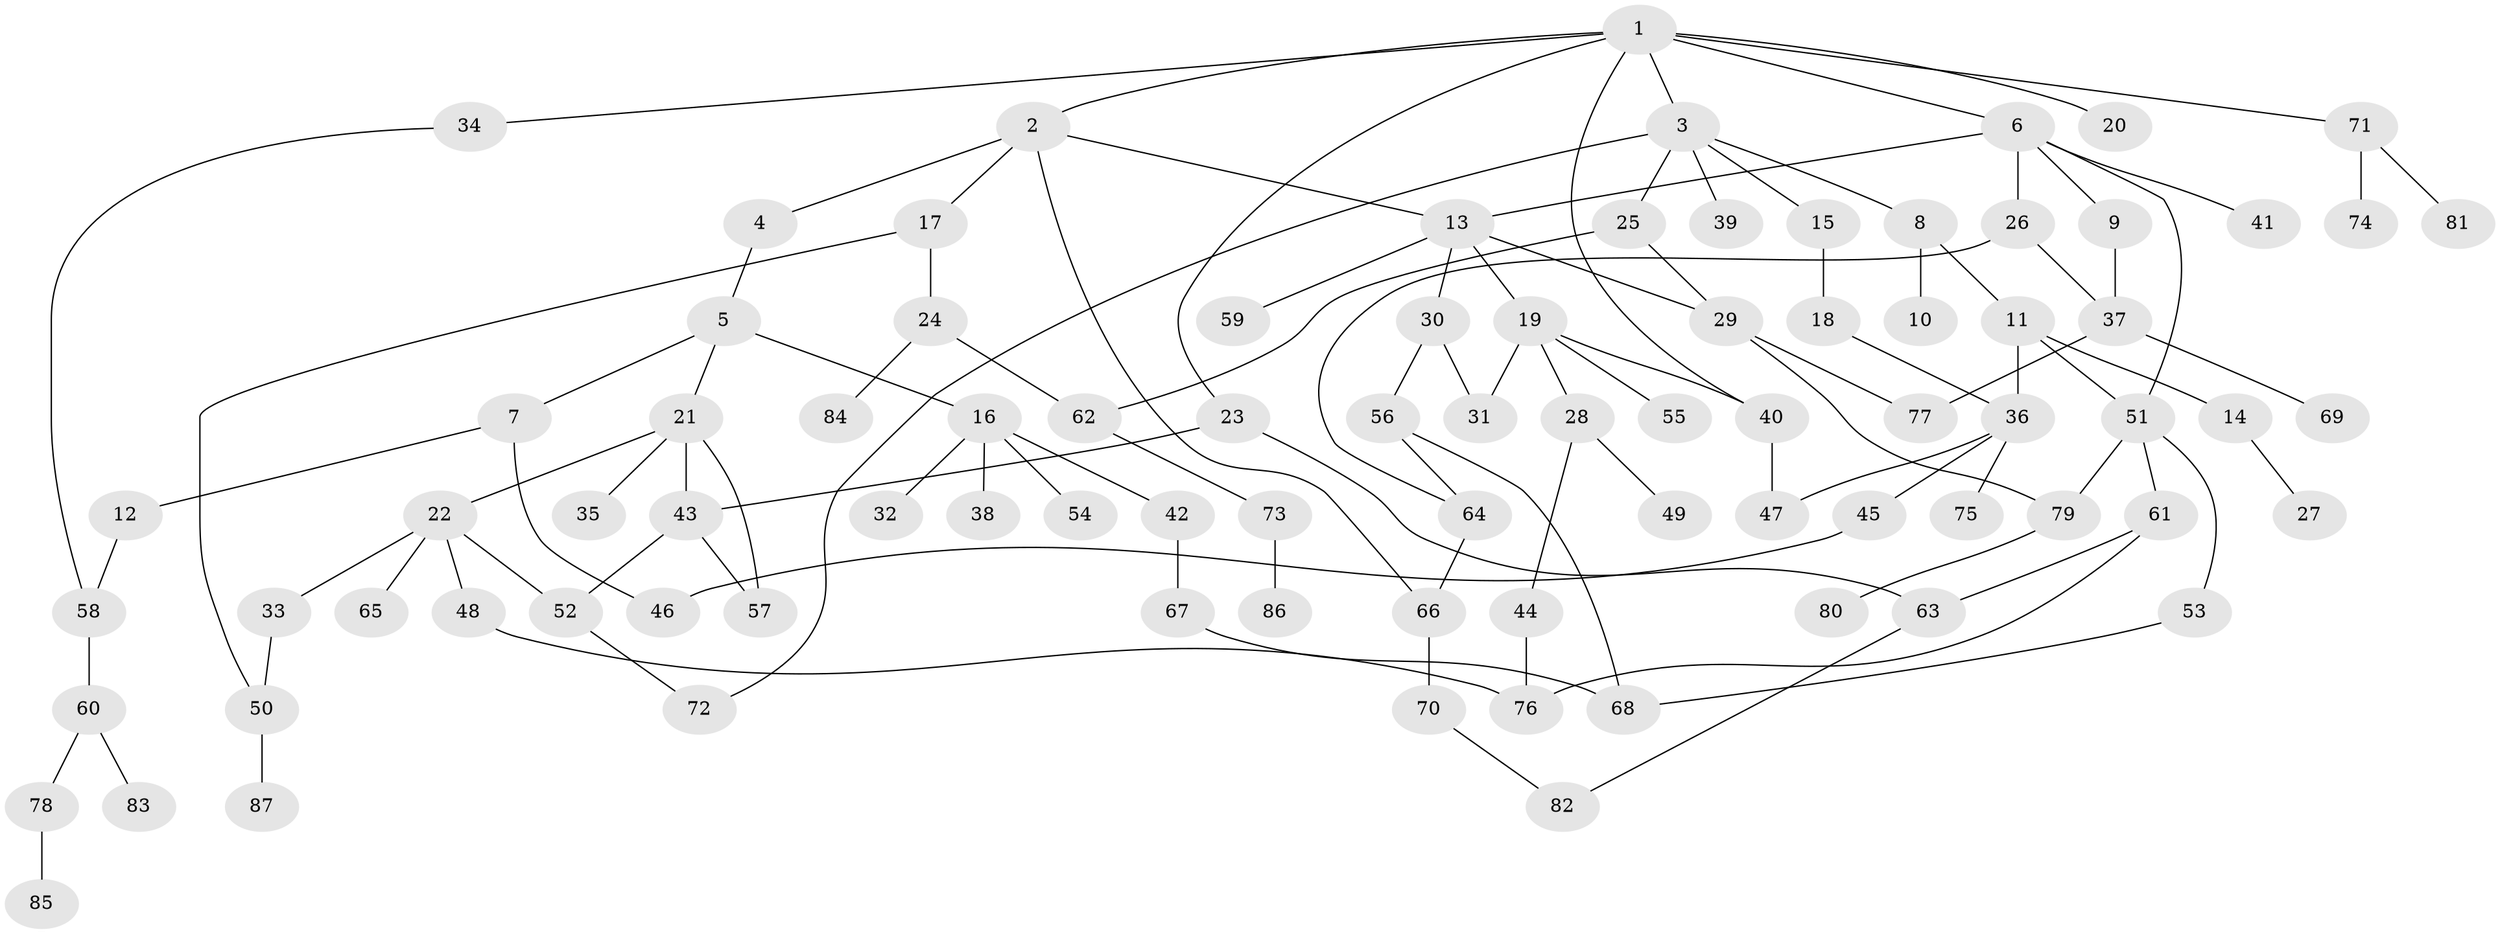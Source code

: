 // coarse degree distribution, {1: 0.47058823529411764, 4: 0.11764705882352941, 2: 0.20588235294117646, 5: 0.058823529411764705, 6: 0.029411764705882353, 8: 0.029411764705882353, 3: 0.029411764705882353, 7: 0.029411764705882353, 12: 0.029411764705882353}
// Generated by graph-tools (version 1.1) at 2025/45/03/04/25 21:45:06]
// undirected, 87 vertices, 112 edges
graph export_dot {
graph [start="1"]
  node [color=gray90,style=filled];
  1;
  2;
  3;
  4;
  5;
  6;
  7;
  8;
  9;
  10;
  11;
  12;
  13;
  14;
  15;
  16;
  17;
  18;
  19;
  20;
  21;
  22;
  23;
  24;
  25;
  26;
  27;
  28;
  29;
  30;
  31;
  32;
  33;
  34;
  35;
  36;
  37;
  38;
  39;
  40;
  41;
  42;
  43;
  44;
  45;
  46;
  47;
  48;
  49;
  50;
  51;
  52;
  53;
  54;
  55;
  56;
  57;
  58;
  59;
  60;
  61;
  62;
  63;
  64;
  65;
  66;
  67;
  68;
  69;
  70;
  71;
  72;
  73;
  74;
  75;
  76;
  77;
  78;
  79;
  80;
  81;
  82;
  83;
  84;
  85;
  86;
  87;
  1 -- 2;
  1 -- 3;
  1 -- 6;
  1 -- 20;
  1 -- 23;
  1 -- 34;
  1 -- 71;
  1 -- 40;
  2 -- 4;
  2 -- 17;
  2 -- 13;
  2 -- 66;
  3 -- 8;
  3 -- 15;
  3 -- 25;
  3 -- 39;
  3 -- 72;
  4 -- 5;
  5 -- 7;
  5 -- 16;
  5 -- 21;
  6 -- 9;
  6 -- 13;
  6 -- 26;
  6 -- 41;
  6 -- 51;
  7 -- 12;
  7 -- 46;
  8 -- 10;
  8 -- 11;
  9 -- 37;
  11 -- 14;
  11 -- 51;
  11 -- 36;
  12 -- 58;
  13 -- 19;
  13 -- 30;
  13 -- 59;
  13 -- 29;
  14 -- 27;
  15 -- 18;
  16 -- 32;
  16 -- 38;
  16 -- 42;
  16 -- 54;
  17 -- 24;
  17 -- 50;
  18 -- 36;
  19 -- 28;
  19 -- 40;
  19 -- 55;
  19 -- 31;
  21 -- 22;
  21 -- 35;
  21 -- 43;
  21 -- 57;
  22 -- 33;
  22 -- 48;
  22 -- 52;
  22 -- 65;
  23 -- 43;
  23 -- 63;
  24 -- 62;
  24 -- 84;
  25 -- 29;
  25 -- 62;
  26 -- 64;
  26 -- 37;
  28 -- 44;
  28 -- 49;
  29 -- 77;
  29 -- 79;
  30 -- 31;
  30 -- 56;
  33 -- 50;
  34 -- 58;
  36 -- 45;
  36 -- 75;
  36 -- 47;
  37 -- 69;
  37 -- 77;
  40 -- 47;
  42 -- 67;
  43 -- 57;
  43 -- 52;
  44 -- 76;
  45 -- 46;
  48 -- 76;
  50 -- 87;
  51 -- 53;
  51 -- 61;
  51 -- 79;
  52 -- 72;
  53 -- 68;
  56 -- 64;
  56 -- 68;
  58 -- 60;
  60 -- 78;
  60 -- 83;
  61 -- 63;
  61 -- 76;
  62 -- 73;
  63 -- 82;
  64 -- 66;
  66 -- 70;
  67 -- 68;
  70 -- 82;
  71 -- 74;
  71 -- 81;
  73 -- 86;
  78 -- 85;
  79 -- 80;
}
